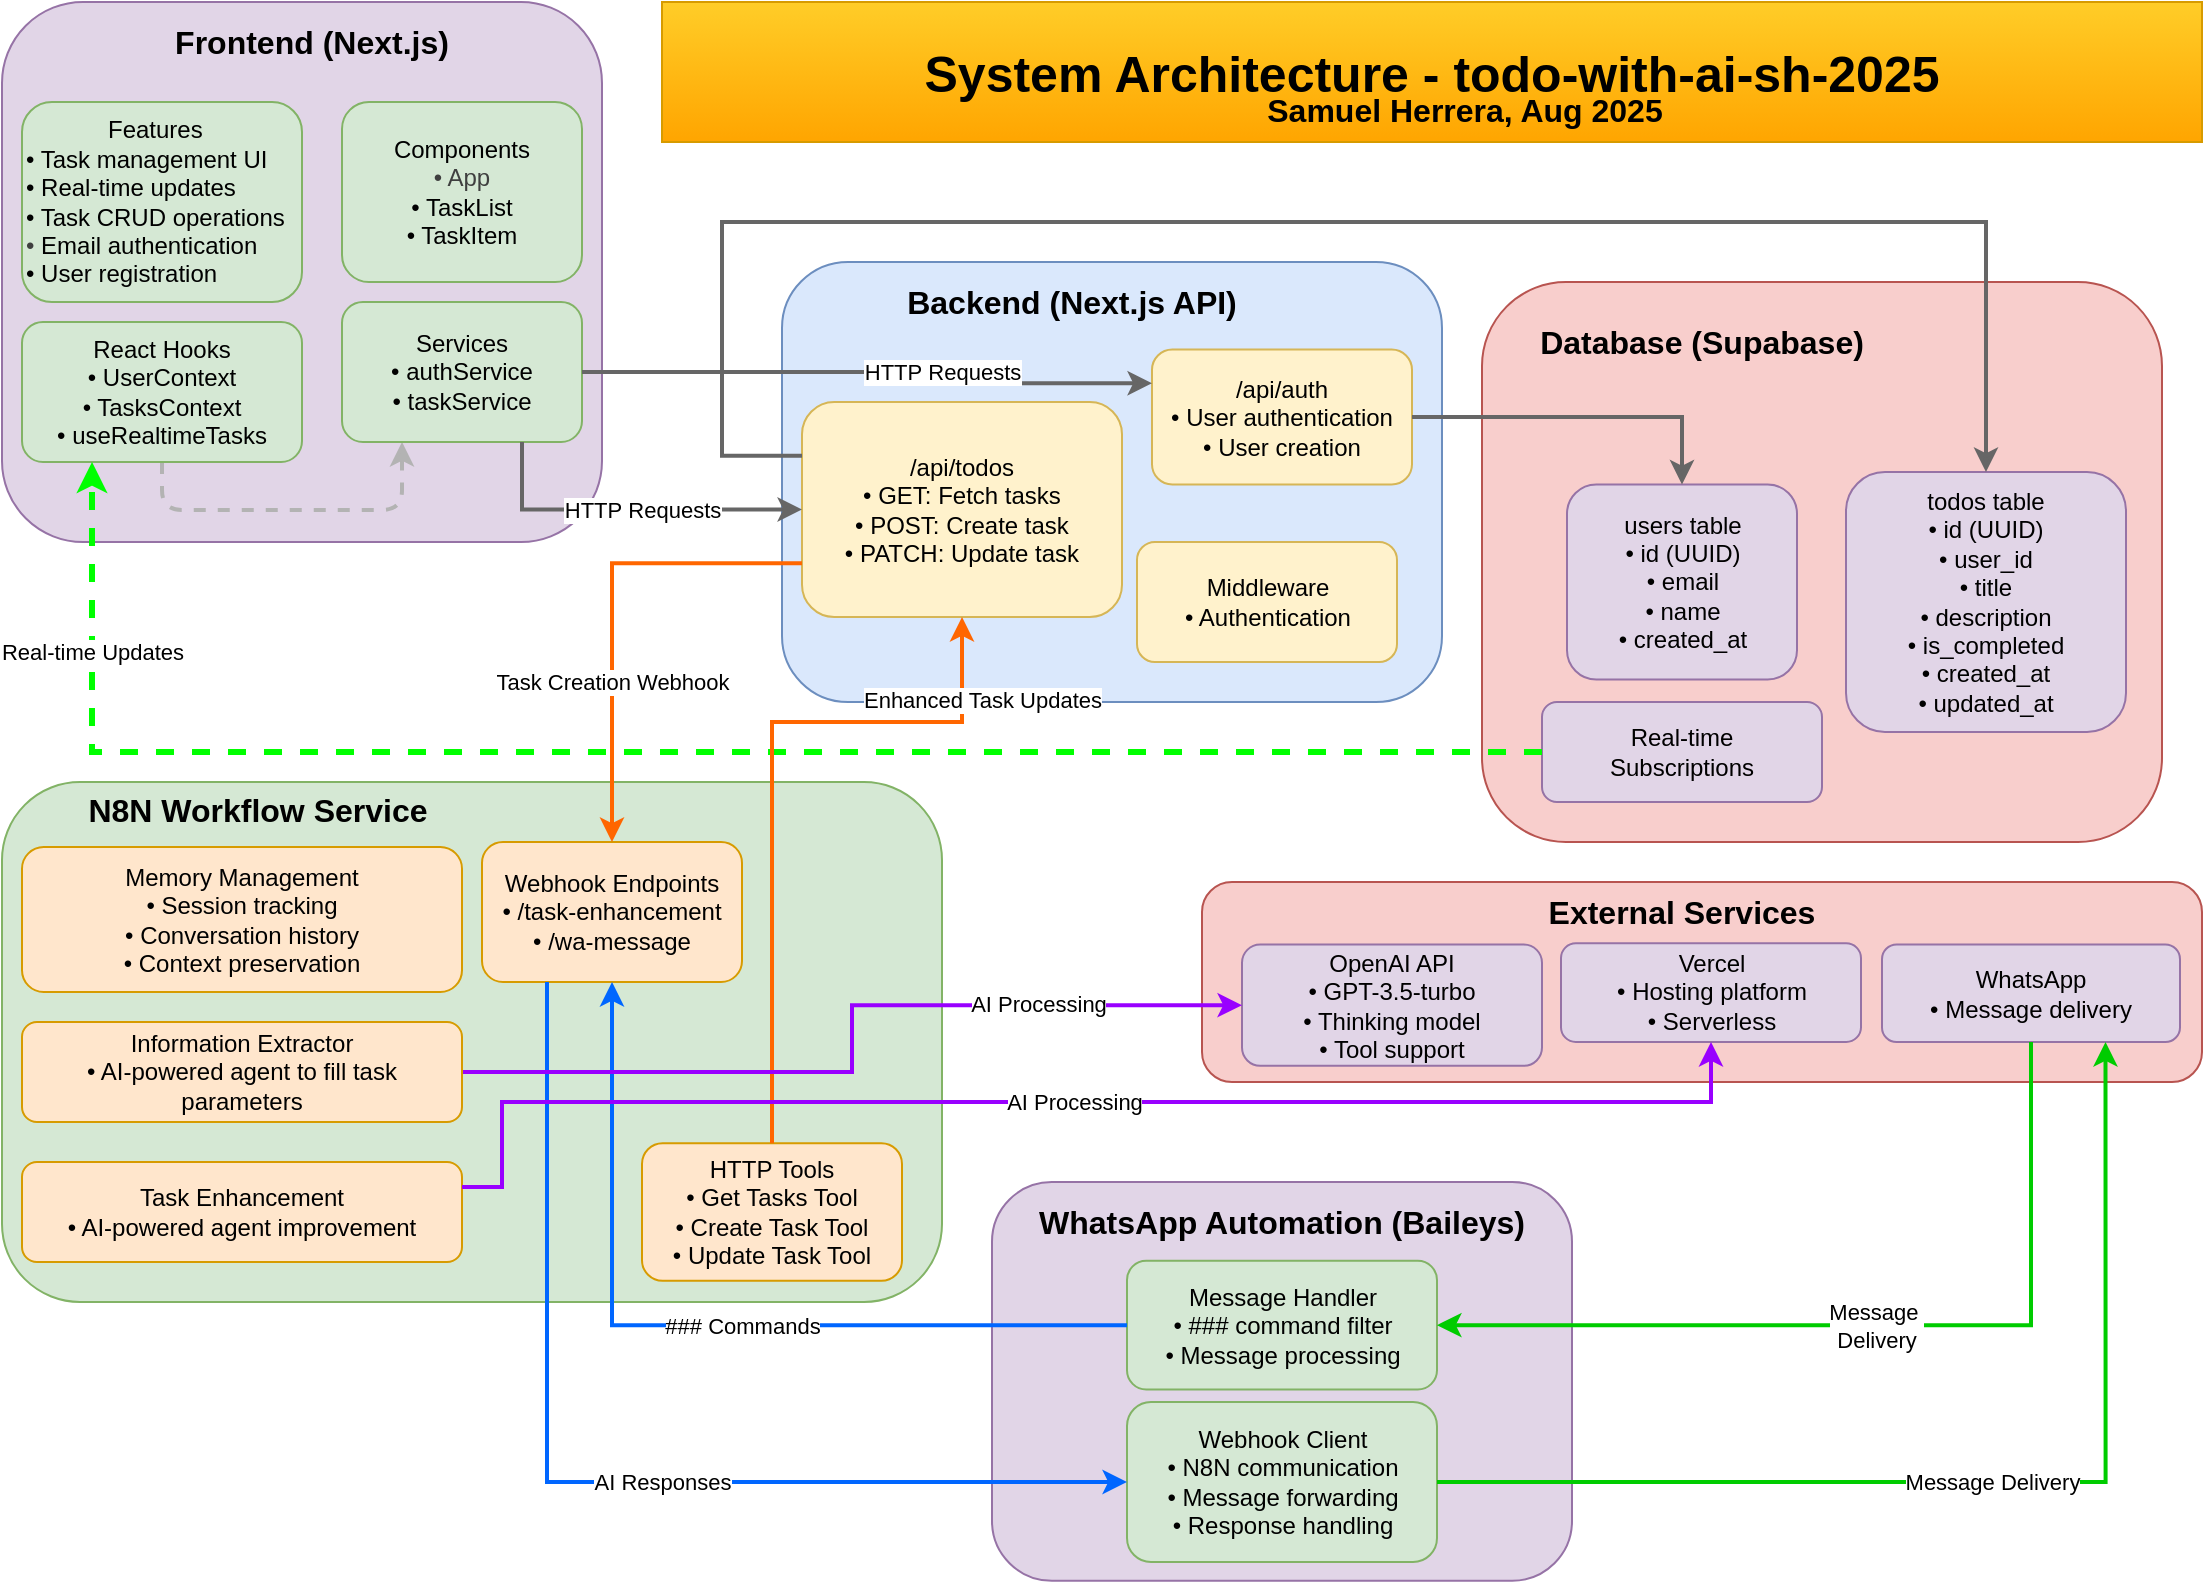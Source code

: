 <mxfile>
    <diagram name="Todo App Architecture" id="architecture">
        <mxGraphModel dx="1378" dy="663" grid="1" gridSize="10" guides="1" tooltips="1" connect="1" arrows="1" fold="1" page="1" pageScale="1" pageWidth="1169" pageHeight="827" math="0" shadow="0">
            <root>
                <mxCell id="0"/>
                <mxCell id="1" parent="0"/>
                <mxCell id="title" value="&lt;font style=&quot;font-size: 25px; line-height: 100%;&quot;&gt;System Architecture -&amp;nbsp;&lt;span style=&quot;color: rgb(0, 0, 0);&quot;&gt;todo-with-ai-sh-2025&lt;/span&gt;&lt;/font&gt;" style="text;html=1;strokeColor=#d79b00;fillColor=#ffcd28;align=center;verticalAlign=middle;whiteSpace=wrap;rounded=0;fontSize=28;fontStyle=1;gradientColor=#ffa500;" parent="1" vertex="1">
                    <mxGeometry x="380" y="20" width="770" height="70" as="geometry"/>
                </mxCell>
                <mxCell id="frontend-container" value="" style="rounded=1;whiteSpace=wrap;html=1;fillColor=#e1d5e7;strokeColor=#9673a6;fontSize=14;fontStyle=1;" parent="1" vertex="1">
                    <mxGeometry x="50" y="20" width="300" height="270" as="geometry"/>
                </mxCell>
                <mxCell id="frontend-title" value="Frontend (Next.js)" style="text;html=1;strokeColor=none;fillColor=none;align=center;verticalAlign=middle;whiteSpace=wrap;rounded=0;fontSize=16;fontStyle=1;" parent="1" vertex="1">
                    <mxGeometry x="120" y="30" width="170" height="20" as="geometry"/>
                </mxCell>
                <mxCell id="app-component" value="&lt;div style=&quot;text-align: center;&quot;&gt;&lt;span style=&quot;background-color: transparent;&quot;&gt;Features&lt;/span&gt;&lt;/div&gt;&lt;div&gt;• Task management UI&lt;br&gt;• Real-time updates&lt;br&gt;• Task CRUD operations&lt;br&gt;&lt;span style=&quot;color: rgb(63, 63, 63);&quot;&gt;•&amp;nbsp;&lt;/span&gt;&lt;span style=&quot;background-color: transparent;&quot;&gt;Email authentication&lt;/span&gt;&lt;/div&gt;&lt;div&gt;&lt;div&gt;&lt;span style=&quot;color: rgb(0, 0, 0);&quot;&gt;• User registration&lt;/span&gt;&lt;/div&gt;&lt;/div&gt;" style="rounded=1;whiteSpace=wrap;html=1;fillColor=#d5e8d4;strokeColor=#82b366;align=left;" parent="1" vertex="1">
                    <mxGeometry x="60" y="70" width="140" height="100" as="geometry"/>
                </mxCell>
                <mxCell id="task-components" value="Components&lt;br&gt;&lt;span style=&quot;color: rgb(63, 63, 63);&quot;&gt;• App&lt;/span&gt;&lt;br&gt;&lt;div&gt;• TaskList&lt;br&gt;• TaskItem&lt;/div&gt;" style="rounded=1;whiteSpace=wrap;html=1;fillColor=#d5e8d4;strokeColor=#82b366;" parent="1" vertex="1">
                    <mxGeometry x="220" y="70" width="120" height="90" as="geometry"/>
                </mxCell>
                <mxCell id="8" style="edgeStyle=none;html=1;exitX=0.5;exitY=1;exitDx=0;exitDy=0;entryX=0.25;entryY=1;entryDx=0;entryDy=0;dashed=1;strokeColor=#B3B3B3;strokeWidth=2;" edge="1" parent="1" source="hooks" target="services">
                    <mxGeometry relative="1" as="geometry">
                        <Array as="points">
                            <mxPoint x="130" y="274"/>
                            <mxPoint x="250" y="274"/>
                        </Array>
                    </mxGeometry>
                </mxCell>
                <mxCell id="hooks" value="React Hooks&#xa;• UserContext&#xa;• TasksContext&#xa;• useRealtimeTasks" style="rounded=1;whiteSpace=wrap;html=1;fillColor=#d5e8d4;strokeColor=#82b366;" parent="1" vertex="1">
                    <mxGeometry x="60" y="180" width="140" height="70" as="geometry"/>
                </mxCell>
                <mxCell id="backend-container" value="" style="rounded=1;whiteSpace=wrap;html=1;fillColor=#dae8fc;strokeColor=#6c8ebf;fontSize=14;fontStyle=1;" parent="1" vertex="1">
                    <mxGeometry x="440" y="150" width="330" height="220" as="geometry"/>
                </mxCell>
                <mxCell id="backend-title" value="Backend (Next.js API)" style="text;html=1;strokeColor=none;fillColor=none;align=center;verticalAlign=middle;whiteSpace=wrap;rounded=0;fontSize=16;fontStyle=1;" parent="1" vertex="1">
                    <mxGeometry x="500" y="160" width="170" height="20" as="geometry"/>
                </mxCell>
                <mxCell id="auth-api" value="/api/auth&#xa;• User authentication&#xa;• User creation" style="rounded=1;whiteSpace=wrap;html=1;fillColor=#fff2cc;strokeColor=#d6b656;" parent="1" vertex="1">
                    <mxGeometry x="625" y="193.75" width="130" height="67.5" as="geometry"/>
                </mxCell>
                <mxCell id="todos-api" value="/api/todos&#xa;• GET: Fetch tasks&#xa;• POST: Create task&#xa;• PATCH: Update task" style="rounded=1;whiteSpace=wrap;html=1;fillColor=#fff2cc;strokeColor=#d6b656;" parent="1" vertex="1">
                    <mxGeometry x="450" y="220" width="160" height="107.5" as="geometry"/>
                </mxCell>
                <mxCell id="services" value="Services&#xa;• authService&#xa;• taskService" style="rounded=1;whiteSpace=wrap;html=1;fillColor=#d5e8d4;strokeColor=#82b366;" parent="1" vertex="1">
                    <mxGeometry x="220" y="170" width="120" height="70" as="geometry"/>
                </mxCell>
                <mxCell id="middleware" value="Middleware&lt;br&gt;• Authentication" style="rounded=1;whiteSpace=wrap;html=1;fillColor=#fff2cc;strokeColor=#d6b656;" parent="1" vertex="1">
                    <mxGeometry x="617.5" y="290" width="130" height="60" as="geometry"/>
                </mxCell>
                <mxCell id="database-container" value="" style="rounded=1;whiteSpace=wrap;html=1;fillColor=#f8cecc;strokeColor=#b85450;fontSize=14;fontStyle=1;" parent="1" vertex="1">
                    <mxGeometry x="790" y="160" width="340" height="280" as="geometry"/>
                </mxCell>
                <mxCell id="database-title" value="Database (Supabase)" style="text;html=1;strokeColor=none;fillColor=none;align=center;verticalAlign=middle;whiteSpace=wrap;rounded=0;fontSize=16;fontStyle=1;" parent="1" vertex="1">
                    <mxGeometry x="800" y="180" width="200" height="20" as="geometry"/>
                </mxCell>
                <mxCell id="users-table" value="users table&#xa;• id (UUID)&#xa;• email&#xa;• name&#xa;• created_at" style="rounded=1;whiteSpace=wrap;html=1;fillColor=#e1d5e7;strokeColor=#9673a6;" parent="1" vertex="1">
                    <mxGeometry x="832.5" y="261.25" width="115" height="97.5" as="geometry"/>
                </mxCell>
                <mxCell id="todos-table" value="todos table&#xa;• id (UUID)&#xa;• user_id&#xa;• title&#xa;• description&#xa;• is_completed&#xa;• created_at&#xa;• updated_at" style="rounded=1;whiteSpace=wrap;html=1;fillColor=#e1d5e7;strokeColor=#9673a6;" parent="1" vertex="1">
                    <mxGeometry x="972" y="255" width="140" height="130" as="geometry"/>
                </mxCell>
                <mxCell id="realtime" value="Real-time&#xa;Subscriptions" style="rounded=1;whiteSpace=wrap;html=1;fillColor=#e1d5e7;strokeColor=#9673a6;" parent="1" vertex="1">
                    <mxGeometry x="820" y="370" width="140" height="50" as="geometry"/>
                </mxCell>
                <mxCell id="n8n-container" value="" style="rounded=1;whiteSpace=wrap;html=1;fillColor=#d5e8d4;strokeColor=#82b366;fontSize=14;fontStyle=1;" parent="1" vertex="1">
                    <mxGeometry x="50" y="410" width="470" height="260" as="geometry"/>
                </mxCell>
                <mxCell id="n8n-title" value="N8N Workflow Service" style="text;html=1;strokeColor=none;fillColor=none;align=center;verticalAlign=middle;whiteSpace=wrap;rounded=0;fontSize=16;fontStyle=1;" parent="1" vertex="1">
                    <mxGeometry x="83" y="414" width="190" height="20" as="geometry"/>
                </mxCell>
                <mxCell id="task-enhancement" value="Task Enhancement&lt;br&gt;• AI-powered agent improvement" style="rounded=1;whiteSpace=wrap;html=1;fillColor=#ffe6cc;strokeColor=#d79b00;" parent="1" vertex="1">
                    <mxGeometry x="60" y="600" width="220" height="50" as="geometry"/>
                </mxCell>
                <mxCell id="http-tools" value="HTTP Tools&#xa;• Get Tasks Tool&#xa;• Create Task Tool&#xa;• Update Task Tool" style="rounded=1;whiteSpace=wrap;html=1;fillColor=#ffe6cc;strokeColor=#d79b00;" parent="1" vertex="1">
                    <mxGeometry x="370" y="590.63" width="130" height="68.75" as="geometry"/>
                </mxCell>
                <mxCell id="memory" value="Memory Management&#xa;• Session tracking&#xa;• Conversation history&#xa;• Context preservation" style="rounded=1;whiteSpace=wrap;html=1;fillColor=#ffe6cc;strokeColor=#d79b00;" parent="1" vertex="1">
                    <mxGeometry x="60" y="442.5" width="220" height="72.5" as="geometry"/>
                </mxCell>
                <mxCell id="webhooks" value="Webhook Endpoints&#xa;• /task-enhancement&#xa;• /wa-message" style="rounded=1;whiteSpace=wrap;html=1;fillColor=#ffe6cc;strokeColor=#d79b00;" parent="1" vertex="1">
                    <mxGeometry x="290" y="440" width="130" height="70" as="geometry"/>
                </mxCell>
                <mxCell id="wa-container" value="" style="rounded=1;whiteSpace=wrap;html=1;fillColor=#e1d5e7;strokeColor=#9673a6;fontSize=14;fontStyle=1;" parent="1" vertex="1">
                    <mxGeometry x="545" y="610" width="290" height="199.37" as="geometry"/>
                </mxCell>
                <mxCell id="wa-title" value="WhatsApp Automation (Baileys)" style="text;html=1;strokeColor=none;fillColor=none;align=center;verticalAlign=middle;whiteSpace=wrap;rounded=0;fontSize=16;fontStyle=1;" parent="1" vertex="1">
                    <mxGeometry x="545" y="620" width="290" height="20" as="geometry"/>
                </mxCell>
                <mxCell id="message-handler" value="Message Handler&lt;br&gt;• ### command filter&lt;br&gt;• Message processing" style="rounded=1;whiteSpace=wrap;html=1;fillColor=#d5e8d4;strokeColor=#82b366;" parent="1" vertex="1">
                    <mxGeometry x="612.5" y="649.38" width="155" height="64.37" as="geometry"/>
                </mxCell>
                <mxCell id="webhook-service" value="Webhook Client&lt;br&gt;• N8N communication&lt;br&gt;• Message forwarding&lt;br&gt;• Response handling" style="rounded=1;whiteSpace=wrap;html=1;fillColor=#d5e8d4;strokeColor=#82b366;" parent="1" vertex="1">
                    <mxGeometry x="612.5" y="720" width="155" height="80" as="geometry"/>
                </mxCell>
                <mxCell id="external-container" value="" style="rounded=1;whiteSpace=wrap;html=1;fillColor=#f8cecc;strokeColor=#b85450;fontSize=14;fontStyle=1;" parent="1" vertex="1">
                    <mxGeometry x="650" y="460" width="500" height="100" as="geometry"/>
                </mxCell>
                <mxCell id="external-title" value="External Services" style="text;html=1;strokeColor=none;fillColor=none;align=center;verticalAlign=middle;whiteSpace=wrap;rounded=0;fontSize=16;fontStyle=1;" parent="1" vertex="1">
                    <mxGeometry x="785" y="465" width="210" height="20" as="geometry"/>
                </mxCell>
                <mxCell id="openai-external" value="OpenAI API&lt;br&gt;• GPT-3.5-turbo&lt;br&gt;• Thinking model&lt;div&gt;&lt;span style=&quot;color: rgb(0, 0, 0);&quot;&gt;• Tool support&lt;/span&gt;&lt;/div&gt;" style="rounded=1;whiteSpace=wrap;html=1;fillColor=#e1d5e7;strokeColor=#9673a6;" parent="1" vertex="1">
                    <mxGeometry x="670" y="491.26" width="150" height="60.63" as="geometry"/>
                </mxCell>
                <mxCell id="whatsapp-external" value="WhatsApp&lt;br&gt;• Message delivery" style="rounded=1;whiteSpace=wrap;html=1;fillColor=#e1d5e7;strokeColor=#9673a6;" parent="1" vertex="1">
                    <mxGeometry x="990" y="491.26" width="149" height="48.74" as="geometry"/>
                </mxCell>
                <mxCell id="vercel" value="Vercel&lt;br&gt;• Hosting platform&lt;br&gt;• Serverless" style="rounded=1;whiteSpace=wrap;html=1;fillColor=#e1d5e7;strokeColor=#9673a6;" parent="1" vertex="1">
                    <mxGeometry x="829.5" y="490.63" width="150" height="49.37" as="geometry"/>
                </mxCell>
                <mxCell id="arrow1" value="HTTP&amp;nbsp;&lt;span style=&quot;background-color: light-dark(#ffffff, var(--ge-dark-color, #121212));&quot;&gt;Requests&lt;/span&gt;" style="edgeStyle=orthogonalEdgeStyle;rounded=0;orthogonalLoop=1;jettySize=auto;html=1;strokeColor=#666666;strokeWidth=2;entryX=0;entryY=0.5;entryDx=0;entryDy=0;exitX=0.75;exitY=1;exitDx=0;exitDy=0;" parent="1" source="services" target="todos-api" edge="1">
                    <mxGeometry x="0.079" relative="1" as="geometry">
                        <Array as="points">
                            <mxPoint x="310" y="274"/>
                        </Array>
                        <mxPoint as="offset"/>
                    </mxGeometry>
                </mxCell>
                <mxCell id="arrow2" value="&lt;span style=&quot;color: rgb(0, 0, 0);&quot;&gt;HTTP&amp;nbsp;&lt;/span&gt;&lt;span style=&quot;background-color: light-dark(#ffffff, var(--ge-dark-color, #121212));&quot;&gt;Requests&lt;/span&gt;" style="edgeStyle=orthogonalEdgeStyle;rounded=0;orthogonalLoop=1;jettySize=auto;html=1;strokeColor=#666666;strokeWidth=2;entryX=0;entryY=0.25;entryDx=0;entryDy=0;exitX=1;exitY=0.5;exitDx=0;exitDy=0;" parent="1" source="services" target="auth-api" edge="1">
                    <mxGeometry x="0.277" y="6" relative="1" as="geometry">
                        <mxPoint x="360" y="120.029" as="sourcePoint"/>
                        <mxPoint as="offset"/>
                    </mxGeometry>
                </mxCell>
                <mxCell id="arrow3" value="" style="edgeStyle=orthogonalEdgeStyle;rounded=0;orthogonalLoop=1;jettySize=auto;html=1;strokeColor=#666666;strokeWidth=2;entryX=0.5;entryY=0;entryDx=0;entryDy=0;exitX=0;exitY=0.25;exitDx=0;exitDy=0;" parent="1" source="todos-api" target="todos-table" edge="1">
                    <mxGeometry relative="1" as="geometry">
                        <mxPoint x="480" y="240" as="sourcePoint"/>
                        <Array as="points">
                            <mxPoint x="410" y="247"/>
                            <mxPoint x="410" y="130"/>
                            <mxPoint x="1042" y="130"/>
                        </Array>
                    </mxGeometry>
                </mxCell>
                <mxCell id="arrow4" value="" style="edgeStyle=orthogonalEdgeStyle;rounded=0;orthogonalLoop=1;jettySize=auto;html=1;strokeColor=#666666;strokeWidth=2;entryX=0.5;entryY=0;entryDx=0;entryDy=0;" parent="1" source="auth-api" target="users-table" edge="1">
                    <mxGeometry x="-0.088" y="2" relative="1" as="geometry">
                        <mxPoint as="offset"/>
                    </mxGeometry>
                </mxCell>
                <mxCell id="arrow5" value="Real-time Updates" style="edgeStyle=orthogonalEdgeStyle;rounded=0;orthogonalLoop=1;jettySize=auto;html=1;strokeColor=#00ff00;strokeWidth=3;dashed=1;entryX=0.25;entryY=1;entryDx=0;entryDy=0;" parent="1" source="realtime" target="hooks" edge="1">
                    <mxGeometry x="0.782" relative="1" as="geometry">
                        <mxPoint as="offset"/>
                    </mxGeometry>
                </mxCell>
                <mxCell id="arrow6" value="Task Creation Webhook" style="edgeStyle=orthogonalEdgeStyle;rounded=0;orthogonalLoop=1;jettySize=auto;html=1;strokeColor=#ff6600;strokeWidth=2;exitX=0;exitY=0.75;exitDx=0;exitDy=0;" parent="1" source="todos-api" target="webhooks" edge="1">
                    <mxGeometry x="0.317" relative="1" as="geometry">
                        <mxPoint as="offset"/>
                    </mxGeometry>
                </mxCell>
                <mxCell id="arrow7" value="Enhanced Task Updates" style="edgeStyle=orthogonalEdgeStyle;rounded=0;orthogonalLoop=1;jettySize=auto;html=1;strokeColor=#ff6600;strokeWidth=2;entryX=0.5;entryY=1;entryDx=0;entryDy=0;exitX=0.5;exitY=0;exitDx=0;exitDy=0;" parent="1" source="http-tools" target="todos-api" edge="1">
                    <mxGeometry x="0.767" y="-10" relative="1" as="geometry">
                        <Array as="points">
                            <mxPoint x="435" y="380"/>
                            <mxPoint x="530" y="380"/>
                        </Array>
                        <mxPoint as="offset"/>
                    </mxGeometry>
                </mxCell>
                <mxCell id="arrow8" value="### Commands" style="edgeStyle=orthogonalEdgeStyle;rounded=0;orthogonalLoop=1;jettySize=auto;html=1;strokeColor=#0066ff;strokeWidth=2;" parent="1" source="message-handler" target="webhooks" edge="1">
                    <mxGeometry x="-0.103" relative="1" as="geometry">
                        <mxPoint as="offset"/>
                    </mxGeometry>
                </mxCell>
                <mxCell id="arrow9" value="AI Responses" style="edgeStyle=orthogonalEdgeStyle;rounded=0;orthogonalLoop=1;jettySize=auto;html=1;strokeColor=#0066ff;strokeWidth=2;exitX=0.25;exitY=1;exitDx=0;exitDy=0;entryX=0;entryY=0.5;entryDx=0;entryDy=0;" parent="1" source="webhooks" target="webhook-service" edge="1">
                    <mxGeometry x="0.139" relative="1" as="geometry">
                        <mxPoint as="offset"/>
                    </mxGeometry>
                </mxCell>
                <mxCell id="arrow10" value="AI Processing" style="edgeStyle=orthogonalEdgeStyle;rounded=0;orthogonalLoop=1;jettySize=auto;html=1;strokeColor=#9900ff;strokeWidth=2;exitX=1;exitY=0.5;exitDx=0;exitDy=0;entryX=0;entryY=0.5;entryDx=0;entryDy=0;exitPerimeter=0;" parent="1" source="3" target="openai-external" edge="1">
                    <mxGeometry x="0.517" y="1" relative="1" as="geometry">
                        <mxPoint x="560" y="572.5" as="sourcePoint"/>
                        <Array as="points"/>
                        <mxPoint as="offset"/>
                    </mxGeometry>
                </mxCell>
                <mxCell id="arrow11" value="Message&amp;nbsp;&lt;div&gt;Delivery&lt;/div&gt;" style="edgeStyle=orthogonalEdgeStyle;rounded=0;orthogonalLoop=1;jettySize=auto;html=1;strokeColor=#00cc00;strokeWidth=2;entryX=1;entryY=0.5;entryDx=0;entryDy=0;exitX=0.5;exitY=1;exitDx=0;exitDy=0;" parent="1" source="whatsapp-external" target="message-handler" edge="1">
                    <mxGeometry relative="1" as="geometry">
                        <mxPoint x="960" y="750" as="sourcePoint"/>
                    </mxGeometry>
                </mxCell>
                <mxCell id="3" value="Information Extractor&lt;br&gt;• AI-powered agent to fill task parameters" style="rounded=1;whiteSpace=wrap;html=1;fillColor=#ffe6cc;strokeColor=#d79b00;" vertex="1" parent="1">
                    <mxGeometry x="60" y="530" width="220" height="50" as="geometry"/>
                </mxCell>
                <mxCell id="7" value="AI Processing" style="edgeStyle=orthogonalEdgeStyle;rounded=0;orthogonalLoop=1;jettySize=auto;html=1;strokeColor=#9900ff;strokeWidth=2;exitX=1;exitY=0.25;exitDx=0;exitDy=0;entryX=0.5;entryY=1;entryDx=0;entryDy=0;" edge="1" parent="1" source="task-enhancement" target="vercel">
                    <mxGeometry relative="1" as="geometry">
                        <mxPoint x="290" y="565" as="sourcePoint"/>
                        <mxPoint x="880" y="570" as="targetPoint"/>
                        <Array as="points">
                            <mxPoint x="300" y="612"/>
                            <mxPoint x="300" y="570"/>
                            <mxPoint x="904" y="570"/>
                        </Array>
                    </mxGeometry>
                </mxCell>
                <mxCell id="11" value="Message D&lt;span style=&quot;background-color: light-dark(#ffffff, var(--ge-dark-color, #121212));&quot;&gt;elivery&lt;/span&gt;" style="edgeStyle=orthogonalEdgeStyle;rounded=0;orthogonalLoop=1;jettySize=auto;html=1;strokeColor=#00cc00;strokeWidth=2;exitX=1;exitY=0.5;exitDx=0;exitDy=0;entryX=0.75;entryY=1;entryDx=0;entryDy=0;" edge="1" parent="1" source="webhook-service" target="whatsapp-external">
                    <mxGeometry relative="1" as="geometry">
                        <mxPoint x="855.25" y="813" as="sourcePoint"/>
                        <mxPoint x="1064.25" y="780" as="targetPoint"/>
                    </mxGeometry>
                </mxCell>
                <mxCell id="13" value="Samuel Herrera, Aug 2025" style="text;html=1;strokeColor=none;fillColor=none;align=center;verticalAlign=middle;whiteSpace=wrap;rounded=0;fontSize=16;fontStyle=1;" vertex="1" parent="1">
                    <mxGeometry x="670" y="64" width="222.5" height="20" as="geometry"/>
                </mxCell>
            </root>
        </mxGraphModel>
    </diagram>
</mxfile>